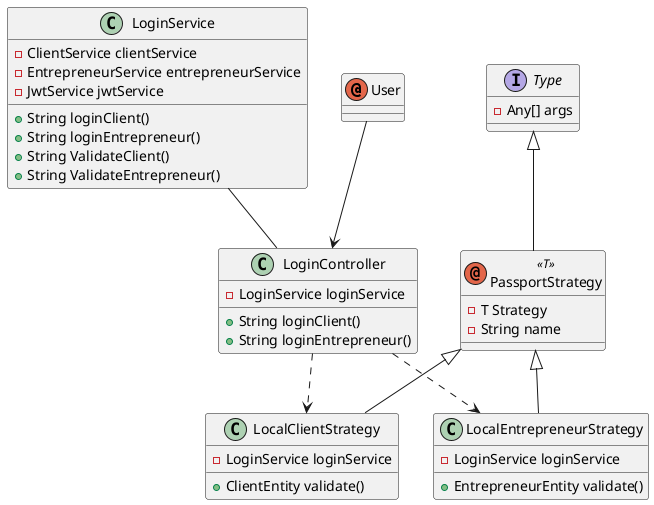 @startuml DiagramClass
   
    annotation User

    class LoginController{
      -LoginService loginService
      +String loginClient()
      +String loginEntrepreneur()
    }


    class LocalClientStrategy{
      -LoginService loginService
      +ClientEntity validate()
    }

    class LocalEntrepreneurStrategy{
      -LoginService loginService
      +EntrepreneurEntity validate()
    }

    annotation PassportStrategy <<T>>{
      -T Strategy
      -String name
    }

    interface Type{
      -Any[] args
    }

    PassportStrategy <|-- LocalClientStrategy
    PassportStrategy <|-- LocalEntrepreneurStrategy
    Type <|-- PassportStrategy

    class LoginService{
      -ClientService clientService
      -EntrepreneurService entrepreneurService
      -JwtService jwtService

      +String loginClient()
      +String loginEntrepreneur()
      +String ValidateClient()
      +String ValidateEntrepreneur()
    }


    User --> LoginController

    LoginController ..> LocalClientStrategy 
    LoginController ..> LocalEntrepreneurStrategy 
  
    LoginService -- LoginController

@enduml